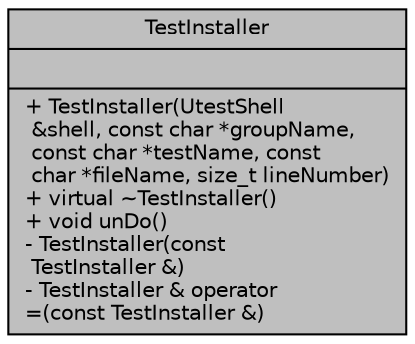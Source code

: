 digraph "TestInstaller"
{
 // LATEX_PDF_SIZE
  edge [fontname="Helvetica",fontsize="10",labelfontname="Helvetica",labelfontsize="10"];
  node [fontname="Helvetica",fontsize="10",shape=record];
  Node1 [label="{TestInstaller\n||+  TestInstaller(UtestShell\l &shell, const char *groupName,\l const char *testName, const\l char *fileName, size_t lineNumber)\l+ virtual ~TestInstaller()\l+ void unDo()\l-  TestInstaller(const\l TestInstaller &)\l- TestInstaller & operator\l=(const TestInstaller &)\l}",height=0.2,width=0.4,color="black", fillcolor="grey75", style="filled", fontcolor="black",tooltip=" "];
}
